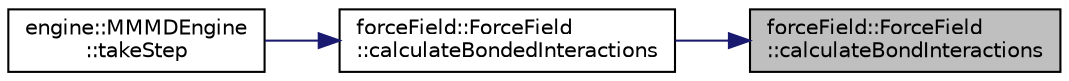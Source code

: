 digraph "forceField::ForceField::calculateBondInteractions"
{
 // LATEX_PDF_SIZE
  edge [fontname="Helvetica",fontsize="10",labelfontname="Helvetica",labelfontsize="10"];
  node [fontname="Helvetica",fontsize="10",shape=record];
  rankdir="RL";
  Node1 [label="forceField::ForceField\l::calculateBondInteractions",height=0.2,width=0.4,color="black", fillcolor="grey75", style="filled", fontcolor="black",tooltip="calculates all bond interactions"];
  Node1 -> Node2 [dir="back",color="midnightblue",fontsize="10",style="solid",fontname="Helvetica"];
  Node2 [label="forceField::ForceField\l::calculateBondedInteractions",height=0.2,width=0.4,color="black", fillcolor="white", style="filled",URL="$classforceField_1_1ForceField.html#aa6b30ea077a61b11415b09f8a1dcfbd0",tooltip="calculates all bonded interactions for: 1) bonds 2) angles 3) dihedrals 4) improper dihedrals"];
  Node2 -> Node3 [dir="back",color="midnightblue",fontsize="10",style="solid",fontname="Helvetica"];
  Node3 [label="engine::MMMDEngine\l::takeStep",height=0.2,width=0.4,color="black", fillcolor="white", style="filled",URL="$classengine_1_1MMMDEngine.html#ad19f3e919c2ce95d8ee0486b0eb2805b",tooltip="Takes one step in the simulation."];
}

